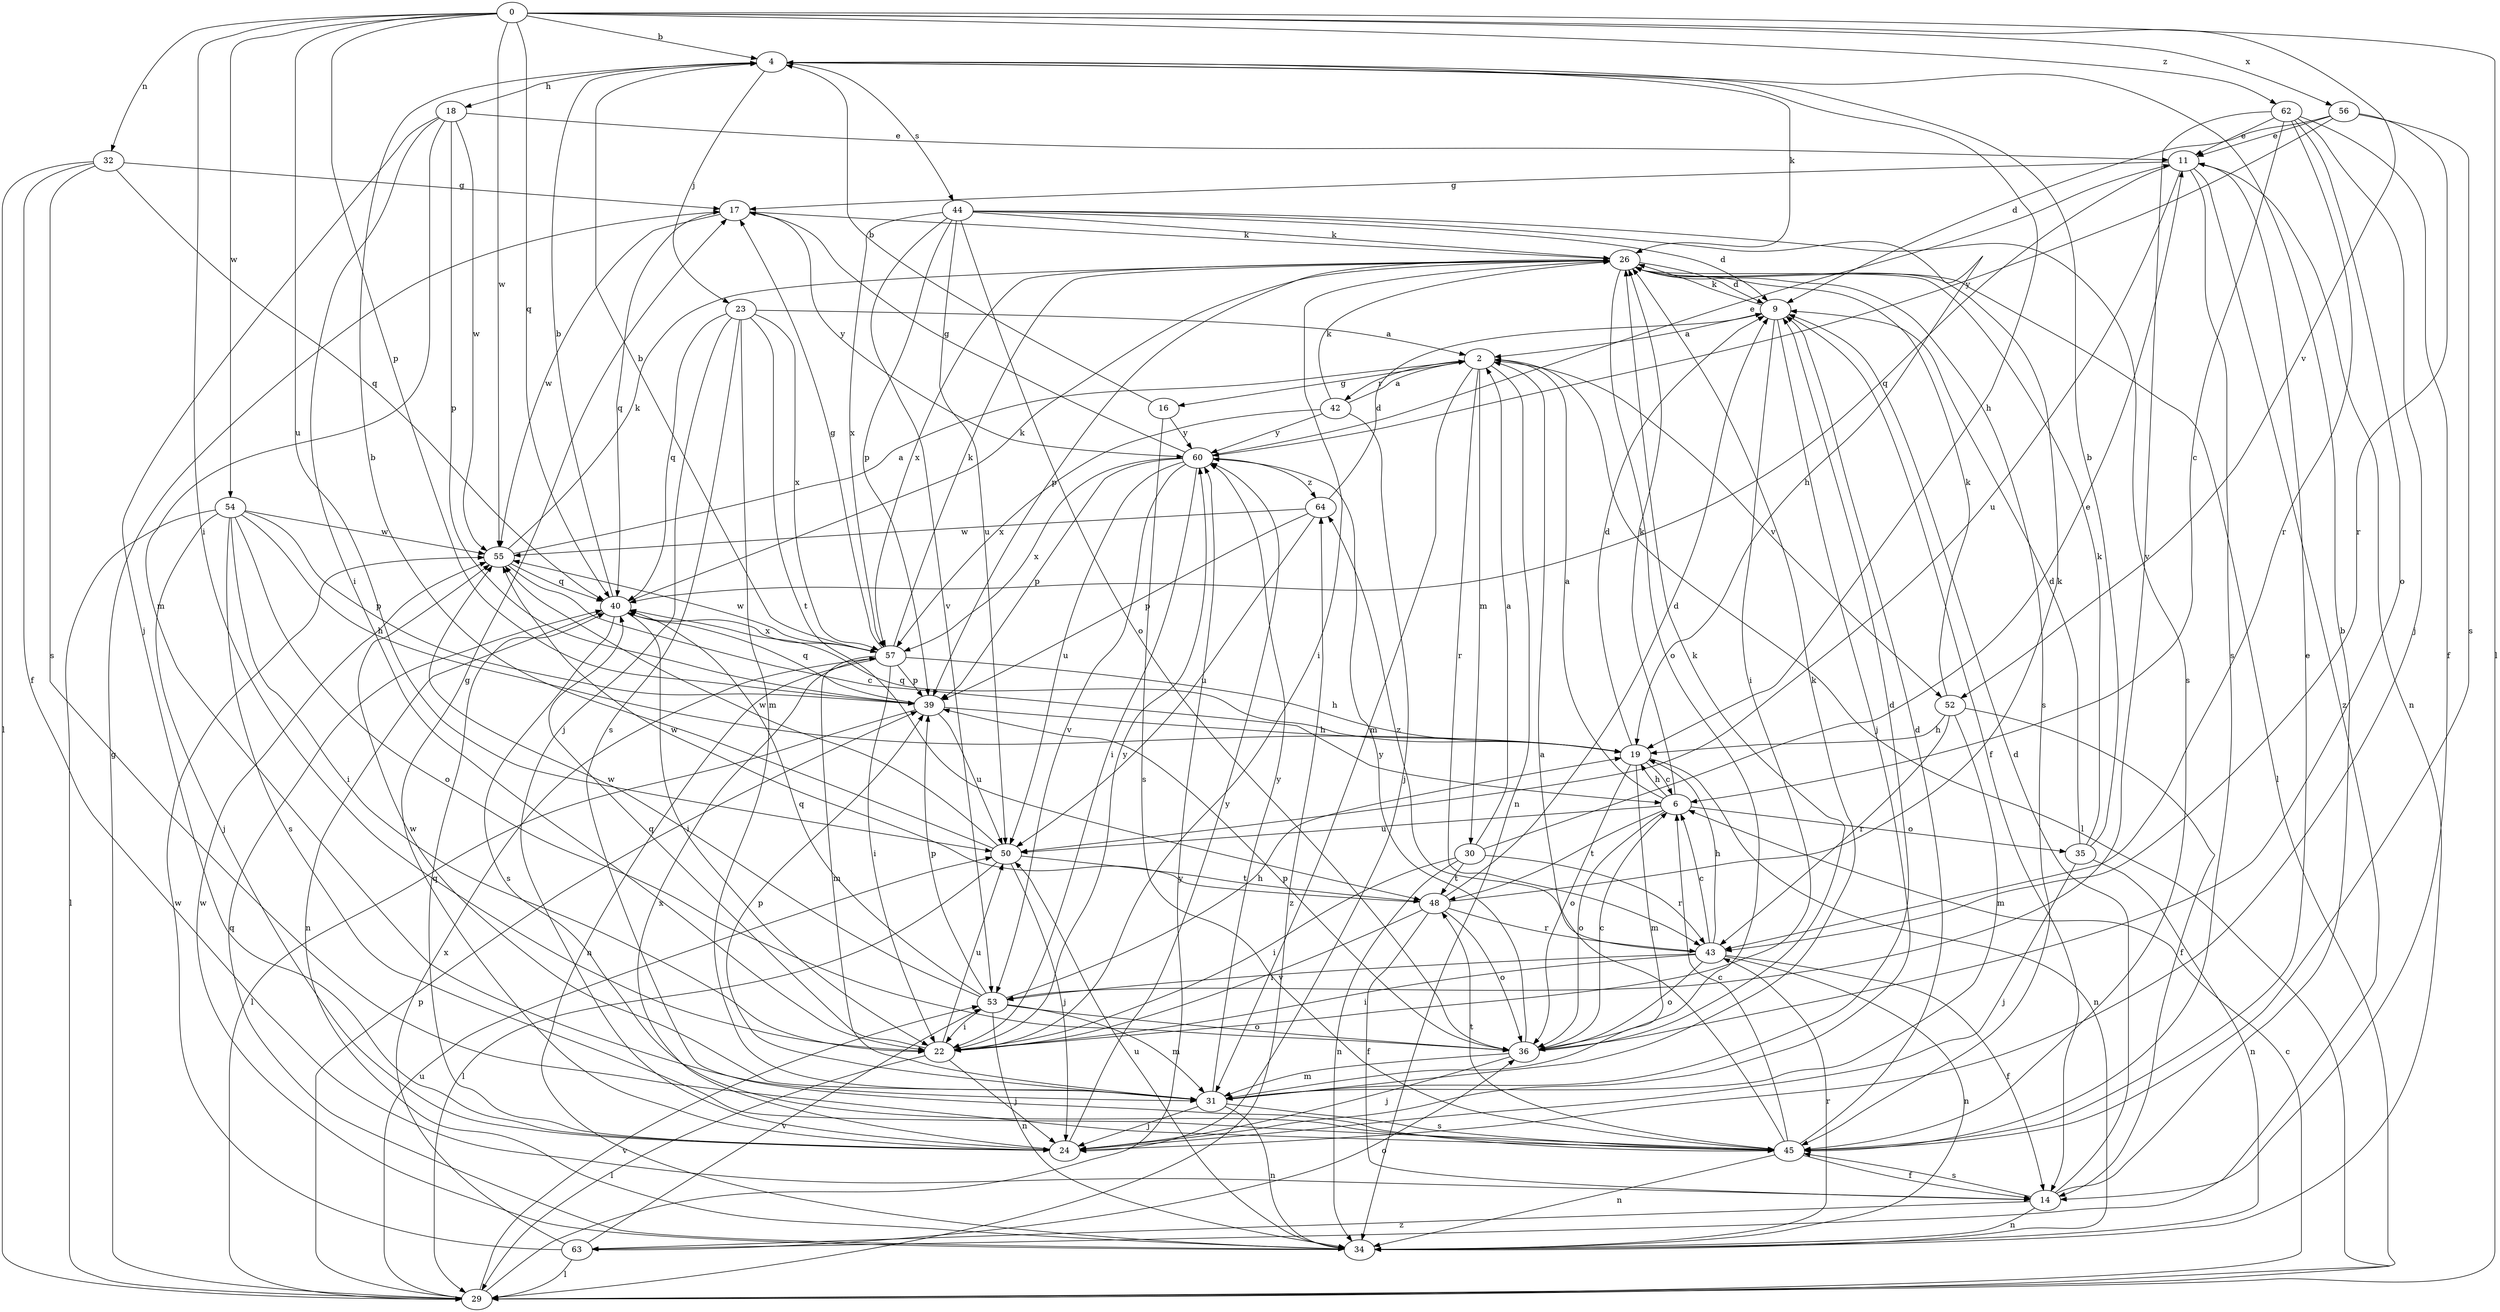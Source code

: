 strict digraph  {
0;
2;
4;
6;
9;
11;
14;
16;
17;
18;
19;
22;
23;
24;
26;
29;
30;
31;
32;
34;
35;
36;
39;
40;
42;
43;
44;
45;
48;
50;
52;
53;
54;
55;
56;
57;
60;
62;
63;
64;
0 -> 4  [label=b];
0 -> 22  [label=i];
0 -> 29  [label=l];
0 -> 32  [label=n];
0 -> 39  [label=p];
0 -> 40  [label=q];
0 -> 50  [label=u];
0 -> 52  [label=v];
0 -> 54  [label=w];
0 -> 55  [label=w];
0 -> 56  [label=x];
0 -> 62  [label=z];
2 -> 16  [label=g];
2 -> 29  [label=l];
2 -> 30  [label=m];
2 -> 31  [label=m];
2 -> 34  [label=n];
2 -> 42  [label=r];
2 -> 43  [label=r];
2 -> 52  [label=v];
4 -> 18  [label=h];
4 -> 19  [label=h];
4 -> 23  [label=j];
4 -> 26  [label=k];
4 -> 44  [label=s];
6 -> 2  [label=a];
6 -> 19  [label=h];
6 -> 26  [label=k];
6 -> 35  [label=o];
6 -> 36  [label=o];
6 -> 48  [label=t];
6 -> 50  [label=u];
9 -> 2  [label=a];
9 -> 14  [label=f];
9 -> 22  [label=i];
9 -> 24  [label=j];
9 -> 26  [label=k];
11 -> 17  [label=g];
11 -> 34  [label=n];
11 -> 40  [label=q];
11 -> 45  [label=s];
11 -> 50  [label=u];
11 -> 63  [label=z];
14 -> 4  [label=b];
14 -> 9  [label=d];
14 -> 34  [label=n];
14 -> 45  [label=s];
14 -> 63  [label=z];
16 -> 4  [label=b];
16 -> 45  [label=s];
16 -> 60  [label=y];
17 -> 26  [label=k];
17 -> 40  [label=q];
17 -> 55  [label=w];
17 -> 60  [label=y];
18 -> 11  [label=e];
18 -> 22  [label=i];
18 -> 24  [label=j];
18 -> 31  [label=m];
18 -> 39  [label=p];
18 -> 55  [label=w];
19 -> 6  [label=c];
19 -> 9  [label=d];
19 -> 31  [label=m];
19 -> 34  [label=n];
19 -> 36  [label=o];
19 -> 40  [label=q];
22 -> 24  [label=j];
22 -> 29  [label=l];
22 -> 40  [label=q];
22 -> 50  [label=u];
22 -> 60  [label=y];
23 -> 2  [label=a];
23 -> 24  [label=j];
23 -> 31  [label=m];
23 -> 40  [label=q];
23 -> 45  [label=s];
23 -> 48  [label=t];
23 -> 57  [label=x];
24 -> 17  [label=g];
24 -> 40  [label=q];
24 -> 57  [label=x];
24 -> 60  [label=y];
26 -> 9  [label=d];
26 -> 22  [label=i];
26 -> 29  [label=l];
26 -> 36  [label=o];
26 -> 39  [label=p];
26 -> 45  [label=s];
26 -> 57  [label=x];
29 -> 6  [label=c];
29 -> 17  [label=g];
29 -> 39  [label=p];
29 -> 50  [label=u];
29 -> 53  [label=v];
29 -> 60  [label=y];
29 -> 64  [label=z];
30 -> 2  [label=a];
30 -> 11  [label=e];
30 -> 22  [label=i];
30 -> 34  [label=n];
30 -> 43  [label=r];
30 -> 48  [label=t];
31 -> 9  [label=d];
31 -> 24  [label=j];
31 -> 26  [label=k];
31 -> 34  [label=n];
31 -> 39  [label=p];
31 -> 45  [label=s];
31 -> 55  [label=w];
31 -> 60  [label=y];
32 -> 14  [label=f];
32 -> 17  [label=g];
32 -> 29  [label=l];
32 -> 40  [label=q];
32 -> 45  [label=s];
34 -> 40  [label=q];
34 -> 43  [label=r];
34 -> 50  [label=u];
34 -> 55  [label=w];
35 -> 4  [label=b];
35 -> 9  [label=d];
35 -> 24  [label=j];
35 -> 26  [label=k];
35 -> 34  [label=n];
36 -> 6  [label=c];
36 -> 24  [label=j];
36 -> 26  [label=k];
36 -> 31  [label=m];
36 -> 39  [label=p];
36 -> 60  [label=y];
39 -> 19  [label=h];
39 -> 29  [label=l];
39 -> 40  [label=q];
39 -> 50  [label=u];
40 -> 4  [label=b];
40 -> 22  [label=i];
40 -> 26  [label=k];
40 -> 34  [label=n];
40 -> 45  [label=s];
40 -> 57  [label=x];
42 -> 2  [label=a];
42 -> 24  [label=j];
42 -> 26  [label=k];
42 -> 57  [label=x];
42 -> 60  [label=y];
43 -> 6  [label=c];
43 -> 14  [label=f];
43 -> 19  [label=h];
43 -> 22  [label=i];
43 -> 34  [label=n];
43 -> 36  [label=o];
43 -> 53  [label=v];
43 -> 64  [label=z];
44 -> 9  [label=d];
44 -> 19  [label=h];
44 -> 26  [label=k];
44 -> 36  [label=o];
44 -> 39  [label=p];
44 -> 45  [label=s];
44 -> 50  [label=u];
44 -> 53  [label=v];
44 -> 57  [label=x];
45 -> 2  [label=a];
45 -> 6  [label=c];
45 -> 9  [label=d];
45 -> 11  [label=e];
45 -> 14  [label=f];
45 -> 34  [label=n];
45 -> 48  [label=t];
48 -> 9  [label=d];
48 -> 14  [label=f];
48 -> 22  [label=i];
48 -> 26  [label=k];
48 -> 36  [label=o];
48 -> 43  [label=r];
48 -> 55  [label=w];
50 -> 4  [label=b];
50 -> 24  [label=j];
50 -> 29  [label=l];
50 -> 48  [label=t];
50 -> 55  [label=w];
52 -> 14  [label=f];
52 -> 19  [label=h];
52 -> 26  [label=k];
52 -> 31  [label=m];
52 -> 43  [label=r];
53 -> 19  [label=h];
53 -> 22  [label=i];
53 -> 31  [label=m];
53 -> 34  [label=n];
53 -> 36  [label=o];
53 -> 39  [label=p];
53 -> 40  [label=q];
53 -> 55  [label=w];
54 -> 19  [label=h];
54 -> 22  [label=i];
54 -> 24  [label=j];
54 -> 29  [label=l];
54 -> 36  [label=o];
54 -> 39  [label=p];
54 -> 45  [label=s];
54 -> 55  [label=w];
55 -> 2  [label=a];
55 -> 6  [label=c];
55 -> 26  [label=k];
55 -> 40  [label=q];
56 -> 9  [label=d];
56 -> 11  [label=e];
56 -> 43  [label=r];
56 -> 45  [label=s];
56 -> 60  [label=y];
57 -> 4  [label=b];
57 -> 17  [label=g];
57 -> 19  [label=h];
57 -> 22  [label=i];
57 -> 26  [label=k];
57 -> 31  [label=m];
57 -> 34  [label=n];
57 -> 39  [label=p];
57 -> 55  [label=w];
60 -> 11  [label=e];
60 -> 17  [label=g];
60 -> 22  [label=i];
60 -> 39  [label=p];
60 -> 50  [label=u];
60 -> 53  [label=v];
60 -> 57  [label=x];
60 -> 64  [label=z];
62 -> 6  [label=c];
62 -> 11  [label=e];
62 -> 14  [label=f];
62 -> 24  [label=j];
62 -> 36  [label=o];
62 -> 43  [label=r];
62 -> 53  [label=v];
63 -> 29  [label=l];
63 -> 36  [label=o];
63 -> 53  [label=v];
63 -> 55  [label=w];
63 -> 57  [label=x];
64 -> 9  [label=d];
64 -> 39  [label=p];
64 -> 50  [label=u];
64 -> 55  [label=w];
}

